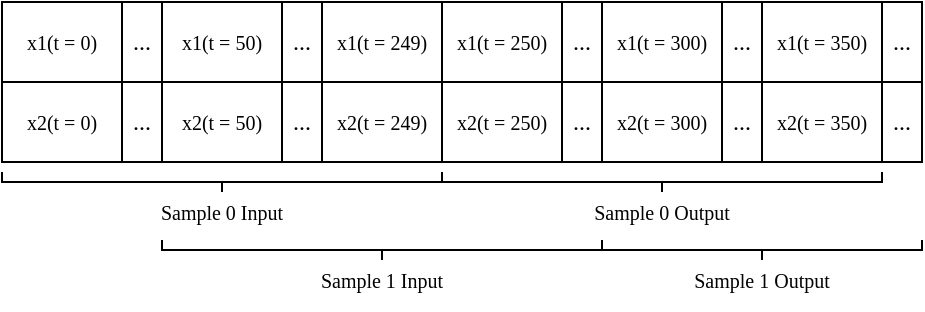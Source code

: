 <mxfile version="17.4.6" type="github">
  <diagram id="U_GDBTo5VG5hcJ3HHBJ4" name="Page-1">
    <mxGraphModel dx="563" dy="355" grid="0" gridSize="10" guides="1" tooltips="1" connect="1" arrows="1" fold="1" page="1" pageScale="1" pageWidth="827" pageHeight="1169" math="0" shadow="0">
      <root>
        <mxCell id="0" />
        <mxCell id="1" parent="0" />
        <mxCell id="BB27fuwjgBe4qtjf1dp3-1" value="&lt;font style=&quot;font-size: 10px&quot;&gt;x1(t = 300)&lt;/font&gt;" style="rounded=0;whiteSpace=wrap;html=1;fontFamily=Tahoma;" parent="1" vertex="1">
          <mxGeometry x="460" y="80" width="60" height="40" as="geometry" />
        </mxCell>
        <mxCell id="BB27fuwjgBe4qtjf1dp3-2" value="&lt;font style=&quot;font-size: 10px&quot;&gt;x1(t = 250)&lt;/font&gt;" style="rounded=0;whiteSpace=wrap;html=1;fontFamily=Tahoma;" parent="1" vertex="1">
          <mxGeometry x="380" y="80" width="60" height="40" as="geometry" />
        </mxCell>
        <mxCell id="BB27fuwjgBe4qtjf1dp3-3" value="..." style="rounded=0;whiteSpace=wrap;html=1;fontFamily=Tahoma;" parent="1" vertex="1">
          <mxGeometry x="440" y="80" width="20" height="40" as="geometry" />
        </mxCell>
        <mxCell id="BB27fuwjgBe4qtjf1dp3-4" value="..." style="rounded=0;whiteSpace=wrap;html=1;fontFamily=Tahoma;" parent="1" vertex="1">
          <mxGeometry x="220" y="80" width="20" height="40" as="geometry" />
        </mxCell>
        <mxCell id="BB27fuwjgBe4qtjf1dp3-5" value="&lt;font style=&quot;font-size: 10px&quot;&gt;x1(t = 249)&lt;/font&gt;" style="rounded=0;whiteSpace=wrap;html=1;fontFamily=Tahoma;" parent="1" vertex="1">
          <mxGeometry x="320" y="80" width="60" height="40" as="geometry" />
        </mxCell>
        <mxCell id="BB27fuwjgBe4qtjf1dp3-6" value="&lt;font style=&quot;font-size: 10px&quot;&gt;x1(t = 50)&lt;/font&gt;" style="rounded=0;whiteSpace=wrap;html=1;fontFamily=Tahoma;" parent="1" vertex="1">
          <mxGeometry x="240" y="80" width="60" height="40" as="geometry" />
        </mxCell>
        <mxCell id="BB27fuwjgBe4qtjf1dp3-7" value="&lt;font style=&quot;font-size: 10px&quot;&gt;x1(t = 0)&lt;/font&gt;" style="rounded=0;whiteSpace=wrap;html=1;fontFamily=Tahoma;" parent="1" vertex="1">
          <mxGeometry x="160" y="80" width="60" height="40" as="geometry" />
        </mxCell>
        <mxCell id="BB27fuwjgBe4qtjf1dp3-8" value="..." style="rounded=0;whiteSpace=wrap;html=1;fontFamily=Tahoma;" parent="1" vertex="1">
          <mxGeometry x="520" y="80" width="20" height="40" as="geometry" />
        </mxCell>
        <mxCell id="BB27fuwjgBe4qtjf1dp3-9" value="&lt;font style=&quot;font-size: 10px&quot;&gt;x1(t = 350)&lt;/font&gt;" style="rounded=0;whiteSpace=wrap;html=1;fontFamily=Tahoma;" parent="1" vertex="1">
          <mxGeometry x="540" y="80" width="60" height="40" as="geometry" />
        </mxCell>
        <mxCell id="BB27fuwjgBe4qtjf1dp3-10" value="..." style="rounded=0;whiteSpace=wrap;html=1;fontFamily=Tahoma;" parent="1" vertex="1">
          <mxGeometry x="600" y="80" width="20" height="40" as="geometry" />
        </mxCell>
        <mxCell id="BB27fuwjgBe4qtjf1dp3-11" value="..." style="rounded=0;whiteSpace=wrap;html=1;fontFamily=Tahoma;" parent="1" vertex="1">
          <mxGeometry x="300" y="80" width="20" height="40" as="geometry" />
        </mxCell>
        <mxCell id="BB27fuwjgBe4qtjf1dp3-12" value="&lt;font style=&quot;font-size: 10px&quot;&gt;x2(t = 300)&lt;/font&gt;" style="rounded=0;whiteSpace=wrap;html=1;fontFamily=Tahoma;" parent="1" vertex="1">
          <mxGeometry x="460" y="120" width="60" height="40" as="geometry" />
        </mxCell>
        <mxCell id="BB27fuwjgBe4qtjf1dp3-13" value="&lt;font style=&quot;font-size: 10px&quot;&gt;x2(t = 250)&lt;/font&gt;" style="rounded=0;whiteSpace=wrap;html=1;fontFamily=Tahoma;" parent="1" vertex="1">
          <mxGeometry x="380" y="120" width="60" height="40" as="geometry" />
        </mxCell>
        <mxCell id="BB27fuwjgBe4qtjf1dp3-14" value="..." style="rounded=0;whiteSpace=wrap;html=1;fontFamily=Tahoma;" parent="1" vertex="1">
          <mxGeometry x="440" y="120" width="20" height="40" as="geometry" />
        </mxCell>
        <mxCell id="BB27fuwjgBe4qtjf1dp3-15" value="..." style="rounded=0;whiteSpace=wrap;html=1;fontFamily=Tahoma;" parent="1" vertex="1">
          <mxGeometry x="220" y="120" width="20" height="40" as="geometry" />
        </mxCell>
        <mxCell id="BB27fuwjgBe4qtjf1dp3-16" value="&lt;font style=&quot;font-size: 10px&quot;&gt;x2(t = 249)&lt;/font&gt;" style="rounded=0;whiteSpace=wrap;html=1;fontFamily=Tahoma;" parent="1" vertex="1">
          <mxGeometry x="320" y="120" width="60" height="40" as="geometry" />
        </mxCell>
        <mxCell id="BB27fuwjgBe4qtjf1dp3-17" value="&lt;font style=&quot;font-size: 10px&quot;&gt;x2(t = 50)&lt;/font&gt;" style="rounded=0;whiteSpace=wrap;html=1;fontFamily=Tahoma;" parent="1" vertex="1">
          <mxGeometry x="240" y="120" width="60" height="40" as="geometry" />
        </mxCell>
        <mxCell id="BB27fuwjgBe4qtjf1dp3-18" value="&lt;font style=&quot;font-size: 10px&quot;&gt;x2(t = 0)&lt;/font&gt;" style="rounded=0;whiteSpace=wrap;html=1;fontFamily=Tahoma;" parent="1" vertex="1">
          <mxGeometry x="160" y="120" width="60" height="40" as="geometry" />
        </mxCell>
        <mxCell id="BB27fuwjgBe4qtjf1dp3-19" value="..." style="rounded=0;whiteSpace=wrap;html=1;fontFamily=Tahoma;" parent="1" vertex="1">
          <mxGeometry x="520" y="120" width="20" height="40" as="geometry" />
        </mxCell>
        <mxCell id="BB27fuwjgBe4qtjf1dp3-20" value="&lt;font style=&quot;font-size: 10px&quot;&gt;x2(t = 350)&lt;/font&gt;" style="rounded=0;whiteSpace=wrap;html=1;fontFamily=Tahoma;" parent="1" vertex="1">
          <mxGeometry x="540" y="120" width="60" height="40" as="geometry" />
        </mxCell>
        <mxCell id="BB27fuwjgBe4qtjf1dp3-21" value="..." style="rounded=0;whiteSpace=wrap;html=1;fontFamily=Tahoma;" parent="1" vertex="1">
          <mxGeometry x="600" y="120" width="20" height="40" as="geometry" />
        </mxCell>
        <mxCell id="BB27fuwjgBe4qtjf1dp3-22" value="..." style="rounded=0;whiteSpace=wrap;html=1;fontFamily=Tahoma;" parent="1" vertex="1">
          <mxGeometry x="300" y="120" width="20" height="40" as="geometry" />
        </mxCell>
        <mxCell id="BB27fuwjgBe4qtjf1dp3-23" value="" style="strokeWidth=1;html=1;shape=mxgraph.flowchart.annotation_2;align=left;labelPosition=right;pointerEvents=1;fontSize=10;rotation=-90;fontFamily=Tahoma;" parent="1" vertex="1">
          <mxGeometry x="265" y="60" width="10" height="220" as="geometry" />
        </mxCell>
        <mxCell id="BB27fuwjgBe4qtjf1dp3-24" value="Sample 0 Input" style="text;html=1;strokeColor=none;fillColor=none;align=center;verticalAlign=middle;whiteSpace=wrap;rounded=0;fontSize=10;fontFamily=Tahoma;" parent="1" vertex="1">
          <mxGeometry x="234.06" y="170" width="71.87" height="30" as="geometry" />
        </mxCell>
        <mxCell id="BB27fuwjgBe4qtjf1dp3-26" value="Sample 0 Output" style="text;html=1;strokeColor=none;fillColor=none;align=center;verticalAlign=middle;whiteSpace=wrap;rounded=0;fontSize=10;fontFamily=Tahoma;" parent="1" vertex="1">
          <mxGeometry x="440.01" y="170" width="100" height="30" as="geometry" />
        </mxCell>
        <mxCell id="BB27fuwjgBe4qtjf1dp3-28" value="Sample 1 Input" style="text;html=1;strokeColor=none;fillColor=none;align=center;verticalAlign=middle;whiteSpace=wrap;rounded=0;fontSize=10;fontFamily=Tahoma;" parent="1" vertex="1">
          <mxGeometry x="314.07" y="204" width="71.87" height="30" as="geometry" />
        </mxCell>
        <mxCell id="BB27fuwjgBe4qtjf1dp3-30" value="Sample 1 Output" style="text;html=1;strokeColor=none;fillColor=none;align=center;verticalAlign=middle;whiteSpace=wrap;rounded=0;fontSize=10;fontFamily=Tahoma;" parent="1" vertex="1">
          <mxGeometry x="490" y="204" width="100" height="30" as="geometry" />
        </mxCell>
        <mxCell id="0HNvvGG55G2cPewQk-Xg-3" value="" style="strokeWidth=1;html=1;shape=mxgraph.flowchart.annotation_2;align=left;labelPosition=right;pointerEvents=1;fontSize=10;rotation=-90;fontFamily=Tahoma;" vertex="1" parent="1">
          <mxGeometry x="345" y="94" width="10" height="220" as="geometry" />
        </mxCell>
        <mxCell id="0HNvvGG55G2cPewQk-Xg-4" value="" style="strokeWidth=1;html=1;shape=mxgraph.flowchart.annotation_2;align=left;labelPosition=right;pointerEvents=1;fontSize=10;rotation=-90;fontFamily=Tahoma;" vertex="1" parent="1">
          <mxGeometry x="485" y="60" width="10" height="220" as="geometry" />
        </mxCell>
        <mxCell id="0HNvvGG55G2cPewQk-Xg-5" value="" style="strokeWidth=1;html=1;shape=mxgraph.flowchart.annotation_2;align=left;labelPosition=right;pointerEvents=1;fontSize=10;rotation=-90;fontFamily=Tahoma;" vertex="1" parent="1">
          <mxGeometry x="535" y="124" width="10" height="160" as="geometry" />
        </mxCell>
      </root>
    </mxGraphModel>
  </diagram>
</mxfile>
